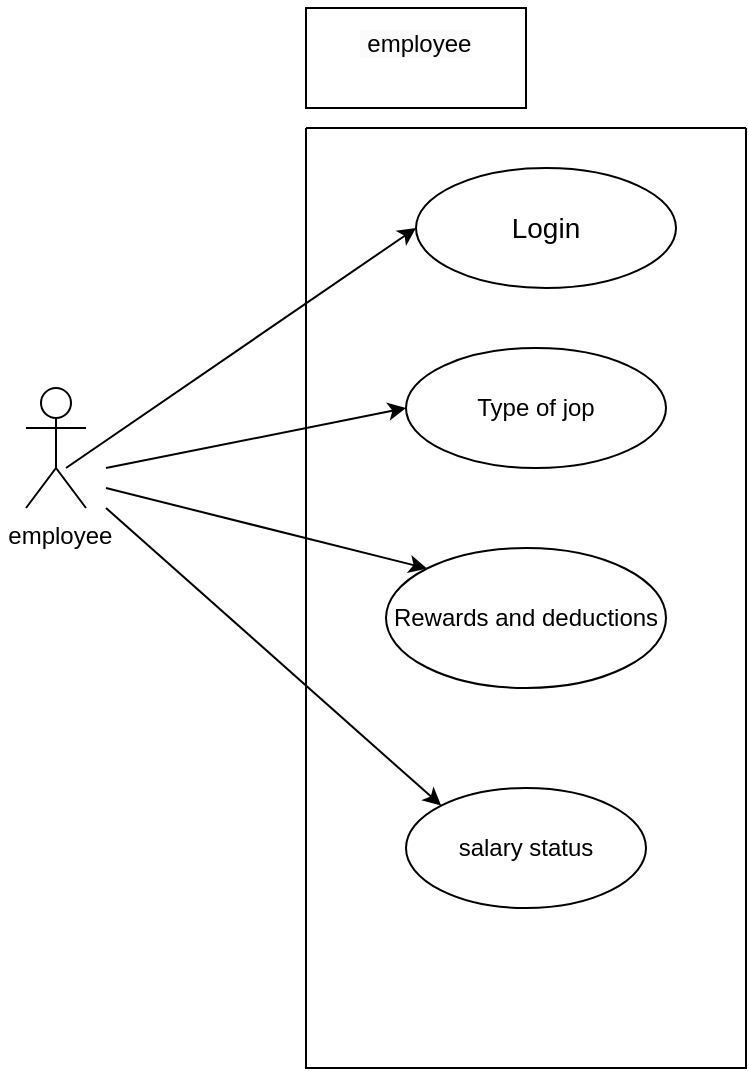 <mxfile version="13.9.9" type="device" pages="5"><diagram name="Page-1" id="twNxTRyWwyVLhboKCXoV"><mxGraphModel dx="1024" dy="584" grid="1" gridSize="10" guides="1" tooltips="1" connect="1" arrows="1" fold="1" page="1" pageScale="1" pageWidth="850" pageHeight="1100" math="0" shadow="0"><root><mxCell id="0"/><mxCell id="1" parent="0"/><mxCell id="qe0cwS2HoudsDotHfdjn-5" value="&amp;nbsp;employee" style="shape=umlActor;verticalLabelPosition=bottom;verticalAlign=top;html=1;outlineConnect=0;" parent="1" vertex="1"><mxGeometry x="100" y="270" width="30" height="60" as="geometry"/></mxCell><mxCell id="qe0cwS2HoudsDotHfdjn-8" value="&lt;font style=&quot;font-size: 14px;&quot;&gt;Login&lt;/font&gt;" style="ellipse;whiteSpace=wrap;html=1;" parent="1" vertex="1"><mxGeometry x="295" y="160" width="130" height="60" as="geometry"/></mxCell><mxCell id="qe0cwS2HoudsDotHfdjn-9" value="Type of jop" style="ellipse;whiteSpace=wrap;html=1;" parent="1" vertex="1"><mxGeometry x="290" y="250" width="130" height="60" as="geometry"/></mxCell><mxCell id="qe0cwS2HoudsDotHfdjn-11" value="&#10;&lt;span style=&quot;color: rgb(0, 0, 0); font-family: Helvetica; font-size: 12px; font-style: normal; font-variant-ligatures: normal; font-variant-caps: normal; font-weight: 400; letter-spacing: normal; orphans: 2; text-align: center; text-indent: 0px; text-transform: none; widows: 2; word-spacing: 0px; -webkit-text-stroke-width: 0px; background-color: rgb(251, 251, 251); text-decoration-thickness: initial; text-decoration-style: initial; text-decoration-color: initial; float: none; display: inline !important;&quot;&gt;&amp;nbsp;employee&lt;/span&gt;&#10;&#10;" style="html=1;whiteSpace=wrap;" parent="1" vertex="1"><mxGeometry x="240" y="80" width="110" height="50" as="geometry"/></mxCell><mxCell id="qe0cwS2HoudsDotHfdjn-14" value="" style="swimlane;startSize=0;" parent="1" vertex="1"><mxGeometry x="240" y="140" width="220" height="470" as="geometry"><mxRectangle x="240" y="140" width="50" height="40" as="alternateBounds"/></mxGeometry></mxCell><mxCell id="qe0cwS2HoudsDotHfdjn-12" value="Rewards and&amp;nbsp;deductions" style="ellipse;whiteSpace=wrap;html=1;" parent="qe0cwS2HoudsDotHfdjn-14" vertex="1"><mxGeometry x="40" y="210" width="140" height="70" as="geometry"/></mxCell><mxCell id="qe0cwS2HoudsDotHfdjn-10" value="&lt;p class=&quot;MsoNormal&quot;&gt;salary status&lt;/p&gt;" style="ellipse;whiteSpace=wrap;html=1;" parent="qe0cwS2HoudsDotHfdjn-14" vertex="1"><mxGeometry x="50" y="330" width="120" height="60" as="geometry"/></mxCell><mxCell id="qe0cwS2HoudsDotHfdjn-18" value="" style="endArrow=classic;html=1;rounded=0;entryX=0;entryY=0.5;entryDx=0;entryDy=0;" parent="1" target="qe0cwS2HoudsDotHfdjn-8" edge="1"><mxGeometry width="50" height="50" relative="1" as="geometry"><mxPoint x="120" y="310" as="sourcePoint"/><mxPoint x="340" y="380" as="targetPoint"/><Array as="points"><mxPoint x="120" y="310"/></Array></mxGeometry></mxCell><mxCell id="qe0cwS2HoudsDotHfdjn-19" value="" style="endArrow=classic;html=1;rounded=0;entryX=0;entryY=0.5;entryDx=0;entryDy=0;" parent="1" target="qe0cwS2HoudsDotHfdjn-9" edge="1"><mxGeometry width="50" height="50" relative="1" as="geometry"><mxPoint x="140" y="310" as="sourcePoint"/><mxPoint x="340" y="380" as="targetPoint"/></mxGeometry></mxCell><mxCell id="qe0cwS2HoudsDotHfdjn-20" value="" style="endArrow=classic;html=1;rounded=0;entryX=0;entryY=0;entryDx=0;entryDy=0;" parent="1" target="qe0cwS2HoudsDotHfdjn-12" edge="1"><mxGeometry width="50" height="50" relative="1" as="geometry"><mxPoint x="140" y="320" as="sourcePoint"/><mxPoint x="340" y="380" as="targetPoint"/></mxGeometry></mxCell><mxCell id="qe0cwS2HoudsDotHfdjn-21" value="" style="endArrow=classic;html=1;rounded=0;entryX=0;entryY=0;entryDx=0;entryDy=0;" parent="1" target="qe0cwS2HoudsDotHfdjn-10" edge="1"><mxGeometry width="50" height="50" relative="1" as="geometry"><mxPoint x="140" y="330" as="sourcePoint"/><mxPoint x="340" y="380" as="targetPoint"/></mxGeometry></mxCell></root></mxGraphModel></diagram><diagram id="DWJ48TUcnvD5Jivx28Nj" name="Page-2"><mxGraphModel dx="521" dy="563" grid="1" gridSize="10" guides="1" tooltips="1" connect="1" arrows="1" fold="1" page="1" pageScale="1" pageWidth="850" pageHeight="1100" math="0" shadow="0">&#xa;      <root>&#xa;        <mxCell id="0"/>&#xa;        <mxCell id="1" parent="0"/>&#xa;        <mxCell id="FWAprrQNnKeOM-0v_3hj-1" value="" style="html=1;whiteSpace=wrap;" vertex="1" parent="1">&#xa;          <mxGeometry x="250" y="190" width="220" height="250" as="geometry"/>&#xa;        </mxCell>&#xa;        <mxCell id="FWAprrQNnKeOM-0v_3hj-2" value="employee  reviews" style="html=1;whiteSpace=wrap;" vertex="1" parent="1">&#xa;          <mxGeometry x="250" y="130" width="130" height="40" as="geometry"/>&#xa;        </mxCell>&#xa;        <mxCell id="FWAprrQNnKeOM-0v_3hj-4" value="Personal data" style="ellipse;whiteSpace=wrap;html=1;" vertex="1" parent="1">&#xa;          <mxGeometry x="285" y="220" width="140" height="70" as="geometry"/>&#xa;        </mxCell>&#xa;        <mxCell id="FWAprrQNnKeOM-0v_3hj-6" value="General data" style="ellipse;whiteSpace=wrap;html=1;" vertex="1" parent="1">&#xa;          <mxGeometry x="290" y="330" width="140" height="70" as="geometry"/>&#xa;        </mxCell>&#xa;        <mxCell id="FWAprrQNnKeOM-0v_3hj-9" style="edgeStyle=orthogonalEdgeStyle;rounded=0;orthogonalLoop=1;jettySize=auto;html=1;exitX=0.5;exitY=0.5;exitDx=0;exitDy=0;exitPerimeter=0;entryX=0;entryY=0.5;entryDx=0;entryDy=0;" edge="1" parent="1" source="FWAprrQNnKeOM-0v_3hj-7" target="FWAprrQNnKeOM-0v_3hj-4">&#xa;          <mxGeometry relative="1" as="geometry"/>&#xa;        </mxCell>&#xa;        <mxCell id="FWAprrQNnKeOM-0v_3hj-10" style="edgeStyle=orthogonalEdgeStyle;rounded=0;orthogonalLoop=1;jettySize=auto;html=1;exitX=0.5;exitY=0.5;exitDx=0;exitDy=0;exitPerimeter=0;" edge="1" parent="1" source="FWAprrQNnKeOM-0v_3hj-7" target="FWAprrQNnKeOM-0v_3hj-6">&#xa;          <mxGeometry relative="1" as="geometry"/>&#xa;        </mxCell>&#xa;        <mxCell id="FWAprrQNnKeOM-0v_3hj-7" value="&#10;&lt;span style=&quot;color: rgb(0, 0, 0); font-family: Helvetica; font-size: 12px; font-style: normal; font-variant-ligatures: normal; font-variant-caps: normal; font-weight: 400; letter-spacing: normal; orphans: 2; text-align: center; text-indent: 0px; text-transform: none; widows: 2; word-spacing: 0px; -webkit-text-stroke-width: 0px; background-color: rgb(251, 251, 251); text-decoration-thickness: initial; text-decoration-style: initial; text-decoration-color: initial; float: none; display: inline !important;&quot;&gt;employee&lt;/span&gt;&#10;&#10;" style="shape=umlActor;verticalLabelPosition=bottom;verticalAlign=top;html=1;" vertex="1" parent="1">&#xa;          <mxGeometry x="80" y="280" width="30" height="50" as="geometry"/>&#xa;        </mxCell>&#xa;      </root>&#xa;    </mxGraphModel></diagram><diagram id="mDiGWgCGQame6Dnl7pPa" name="Page-3"><mxGraphModel dx="1050" dy="573" grid="1" gridSize="10" guides="1" tooltips="1" connect="1" arrows="1" fold="1" page="1" pageScale="1" pageWidth="850" pageHeight="1100" math="0" shadow="0">&#xa;      <root>&#xa;        <mxCell id="0"/>&#xa;        <mxCell id="1" parent="0"/>&#xa;        <mxCell id="D-rvryZ7tvFRitTucHF--1" value="" style="html=1;whiteSpace=wrap;" vertex="1" parent="1">&#xa;          <mxGeometry x="330" y="110" width="160" height="220" as="geometry"/>&#xa;        </mxCell>&#xa;        <mxCell id="D-rvryZ7tvFRitTucHF--2" value="receptionist" style="html=1;whiteSpace=wrap;" vertex="1" parent="1">&#xa;          <mxGeometry x="330" y="50" width="110" height="50" as="geometry"/>&#xa;        </mxCell>&#xa;        <mxCell id="D-rvryZ7tvFRitTucHF--4" value="Modify data" style="ellipse;whiteSpace=wrap;html=1;" vertex="1" parent="1">&#xa;          <mxGeometry x="340" y="230" width="140" height="70" as="geometry"/>&#xa;        </mxCell>&#xa;        <mxCell id="D-rvryZ7tvFRitTucHF--6" value="Data Entry" style="ellipse;whiteSpace=wrap;html=1;" vertex="1" parent="1">&#xa;          <mxGeometry x="340" y="140" width="140" height="70" as="geometry"/>&#xa;        </mxCell>&#xa;        <mxCell id="D-rvryZ7tvFRitTucHF--8" style="edgeStyle=orthogonalEdgeStyle;rounded=0;orthogonalLoop=1;jettySize=auto;html=1;exitX=0.5;exitY=0.5;exitDx=0;exitDy=0;exitPerimeter=0;entryX=1;entryY=0.5;entryDx=0;entryDy=0;" edge="1" parent="1" source="D-rvryZ7tvFRitTucHF--7" target="D-rvryZ7tvFRitTucHF--6">&#xa;          <mxGeometry relative="1" as="geometry">&#xa;            <mxPoint x="260" y="270" as="targetPoint"/>&#xa;            <Array as="points">&#xa;              <mxPoint x="560" y="210"/>&#xa;              <mxPoint x="560" y="175"/>&#xa;            </Array>&#xa;          </mxGeometry>&#xa;        </mxCell>&#xa;        <mxCell id="D-rvryZ7tvFRitTucHF--9" style="edgeStyle=orthogonalEdgeStyle;rounded=0;orthogonalLoop=1;jettySize=auto;html=1;exitX=0.5;exitY=0.5;exitDx=0;exitDy=0;exitPerimeter=0;" edge="1" parent="1" source="D-rvryZ7tvFRitTucHF--7" target="D-rvryZ7tvFRitTucHF--4">&#xa;          <mxGeometry relative="1" as="geometry"/>&#xa;        </mxCell>&#xa;        <mxCell id="D-rvryZ7tvFRitTucHF--7" value="receptionist" style="shape=umlActor;verticalLabelPosition=bottom;verticalAlign=top;html=1;" vertex="1" parent="1">&#xa;          <mxGeometry x="640" y="180" width="30" height="60" as="geometry"/>&#xa;        </mxCell>&#xa;      </root>&#xa;    </mxGraphModel></diagram><diagram id="vSuHJAFyiZttmlXFWI7q" name="Page-4"><mxGraphModel dx="521" dy="563" grid="1" gridSize="10" guides="1" tooltips="1" connect="1" arrows="1" fold="1" page="1" pageScale="1" pageWidth="850" pageHeight="1100" math="0" shadow="0">&#xa;      <root>&#xa;        <mxCell id="0"/>&#xa;        <mxCell id="1" parent="0"/>&#xa;        <mxCell id="1-K4en8Kt2VWJazmZd2p-2" value="" style="html=1;whiteSpace=wrap;" vertex="1" parent="1">&#xa;          <mxGeometry x="290" y="160" width="170" height="320" as="geometry"/>&#xa;        </mxCell>&#xa;        <mxCell id="1-K4en8Kt2VWJazmZd2p-3" value="foreman manager" style="html=1;whiteSpace=wrap;" vertex="1" parent="1">&#xa;          <mxGeometry x="290" y="110" width="110" height="40" as="geometry"/>&#xa;        </mxCell>&#xa;        <mxCell id="1-K4en8Kt2VWJazmZd2p-5" value="job Title" style="ellipse;whiteSpace=wrap;html=1;" vertex="1" parent="1">&#xa;          <mxGeometry x="300" y="285" width="140" height="70" as="geometry"/>&#xa;        </mxCell>&#xa;        <mxCell id="1-K4en8Kt2VWJazmZd2p-6" value="Type of job" style="ellipse;whiteSpace=wrap;html=1;" vertex="1" parent="1">&#xa;          <mxGeometry x="305" y="380" width="140" height="70" as="geometry"/>&#xa;        </mxCell>&#xa;        <mxCell id="1-K4en8Kt2VWJazmZd2p-7" value="Employee" style="ellipse;whiteSpace=wrap;html=1;" vertex="1" parent="1">&#xa;          <mxGeometry x="300" y="190" width="140" height="70" as="geometry"/>&#xa;        </mxCell>&#xa;        <mxCell id="1-K4en8Kt2VWJazmZd2p-9" style="edgeStyle=orthogonalEdgeStyle;rounded=0;orthogonalLoop=1;jettySize=auto;html=1;exitX=0.5;exitY=0.5;exitDx=0;exitDy=0;exitPerimeter=0;" edge="1" parent="1" source="1-K4en8Kt2VWJazmZd2p-8" target="1-K4en8Kt2VWJazmZd2p-7">&#xa;          <mxGeometry relative="1" as="geometry">&#xa;            <Array as="points">&#xa;              <mxPoint x="240" y="270"/>&#xa;              <mxPoint x="240" y="225"/>&#xa;            </Array>&#xa;          </mxGeometry>&#xa;        </mxCell>&#xa;        <mxCell id="1-K4en8Kt2VWJazmZd2p-10" style="edgeStyle=orthogonalEdgeStyle;rounded=0;orthogonalLoop=1;jettySize=auto;html=1;exitX=0.5;exitY=0.5;exitDx=0;exitDy=0;exitPerimeter=0;" edge="1" parent="1" source="1-K4en8Kt2VWJazmZd2p-8" target="1-K4en8Kt2VWJazmZd2p-5">&#xa;          <mxGeometry relative="1" as="geometry">&#xa;            <Array as="points">&#xa;              <mxPoint x="240" y="270"/>&#xa;              <mxPoint x="240" y="320"/>&#xa;            </Array>&#xa;          </mxGeometry>&#xa;        </mxCell>&#xa;        <mxCell id="1-K4en8Kt2VWJazmZd2p-11" style="edgeStyle=orthogonalEdgeStyle;rounded=0;orthogonalLoop=1;jettySize=auto;html=1;exitX=0.5;exitY=0.5;exitDx=0;exitDy=0;exitPerimeter=0;entryX=0;entryY=0.5;entryDx=0;entryDy=0;" edge="1" parent="1" source="1-K4en8Kt2VWJazmZd2p-8" target="1-K4en8Kt2VWJazmZd2p-6">&#xa;          <mxGeometry relative="1" as="geometry">&#xa;            <Array as="points">&#xa;              <mxPoint x="240" y="270"/>&#xa;              <mxPoint x="240" y="415"/>&#xa;            </Array>&#xa;          </mxGeometry>&#xa;        </mxCell>&#xa;        <mxCell id="1-K4en8Kt2VWJazmZd2p-8" value="&#10;&lt;span style=&quot;color: rgb(0, 0, 0); font-family: Helvetica; font-size: 12px; font-style: normal; font-variant-ligatures: normal; font-variant-caps: normal; font-weight: 400; letter-spacing: normal; orphans: 2; text-align: center; text-indent: 0px; text-transform: none; widows: 2; word-spacing: 0px; -webkit-text-stroke-width: 0px; background-color: rgb(251, 251, 251); text-decoration-thickness: initial; text-decoration-style: initial; text-decoration-color: initial; float: none; display: inline !important;&quot;&gt;foreman manager&lt;/span&gt;&#10;&#10;" style="shape=umlActor;verticalLabelPosition=bottom;verticalAlign=top;html=1;" vertex="1" parent="1">&#xa;          <mxGeometry x="80" y="240" width="30" height="60" as="geometry"/>&#xa;        </mxCell>&#xa;      </root>&#xa;    </mxGraphModel></diagram><diagram id="DW89clGMSlGGXVj8sOdY" name="Page-5"><mxGraphModel dx="1050" dy="573" grid="1" gridSize="10" guides="1" tooltips="1" connect="1" arrows="1" fold="1" page="1" pageScale="1" pageWidth="850" pageHeight="1100" math="0" shadow="0">&#xa;      <root>&#xa;        <mxCell id="0"/>&#xa;        <mxCell id="1" parent="0"/>&#xa;        <mxCell id="B2WSK9Uzdf36aMlRKKq2-13" style="edgeStyle=orthogonalEdgeStyle;rounded=0;orthogonalLoop=1;jettySize=auto;html=1;entryX=0;entryY=0.5;entryDx=0;entryDy=0;" edge="1" parent="1" source="B2WSK9Uzdf36aMlRKKq2-1" target="B2WSK9Uzdf36aMlRKKq2-2">&#xa;          <mxGeometry relative="1" as="geometry"/>&#xa;        </mxCell>&#xa;        <mxCell id="B2WSK9Uzdf36aMlRKKq2-16" style="edgeStyle=orthogonalEdgeStyle;rounded=0;orthogonalLoop=1;jettySize=auto;html=1;entryX=0;entryY=0.714;entryDx=0;entryDy=0;entryPerimeter=0;" edge="1" parent="1" source="B2WSK9Uzdf36aMlRKKq2-1" target="B2WSK9Uzdf36aMlRKKq2-6">&#xa;          <mxGeometry relative="1" as="geometry"/>&#xa;        </mxCell>&#xa;        <mxCell id="B2WSK9Uzdf36aMlRKKq2-17" style="edgeStyle=orthogonalEdgeStyle;rounded=0;orthogonalLoop=1;jettySize=auto;html=1;entryX=0.154;entryY=0.667;entryDx=0;entryDy=0;entryPerimeter=0;" edge="1" parent="1" source="B2WSK9Uzdf36aMlRKKq2-1" target="B2WSK9Uzdf36aMlRKKq2-3">&#xa;          <mxGeometry relative="1" as="geometry"/>&#xa;        </mxCell>&#xa;        <mxCell id="B2WSK9Uzdf36aMlRKKq2-1" value="Maintenance Worker&amp;nbsp;" style="shape=umlActor;verticalLabelPosition=bottom;verticalAlign=top;html=1;outlineConnect=0;" vertex="1" parent="1">&#xa;          <mxGeometry x="100" y="270" width="30" height="60" as="geometry"/>&#xa;        </mxCell>&#xa;        <mxCell id="B2WSK9Uzdf36aMlRKKq2-2" value="Machine Type" style="ellipse;whiteSpace=wrap;html=1;" vertex="1" parent="1">&#xa;          <mxGeometry x="295" y="160" width="130" height="60" as="geometry"/>&#xa;        </mxCell>&#xa;        <mxCell id="B2WSK9Uzdf36aMlRKKq2-3" value="Corner" style="ellipse;whiteSpace=wrap;html=1;" vertex="1" parent="1">&#xa;          <mxGeometry x="290" y="250" width="130" height="60" as="geometry"/>&#xa;        </mxCell>&#xa;        <mxCell id="B2WSK9Uzdf36aMlRKKq2-4" value="Maintenance work" style="html=1;whiteSpace=wrap;" vertex="1" parent="1">&#xa;          <mxGeometry x="240" y="80" width="110" height="50" as="geometry"/>&#xa;        </mxCell>&#xa;        <mxCell id="B2WSK9Uzdf36aMlRKKq2-5" value="" style="swimlane;startSize=0;" vertex="1" parent="1">&#xa;          <mxGeometry x="250" y="140" width="220" height="470" as="geometry"/>&#xa;        </mxCell>&#xa;        <mxCell id="B2WSK9Uzdf36aMlRKKq2-6" value="Type of malfunction&amp;nbsp;" style="ellipse;whiteSpace=wrap;html=1;" vertex="1" parent="B2WSK9Uzdf36aMlRKKq2-5">&#xa;          <mxGeometry x="40" y="210" width="140" height="70" as="geometry"/>&#xa;        </mxCell>&#xa;      </root>&#xa;    </mxGraphModel></diagram></mxfile>